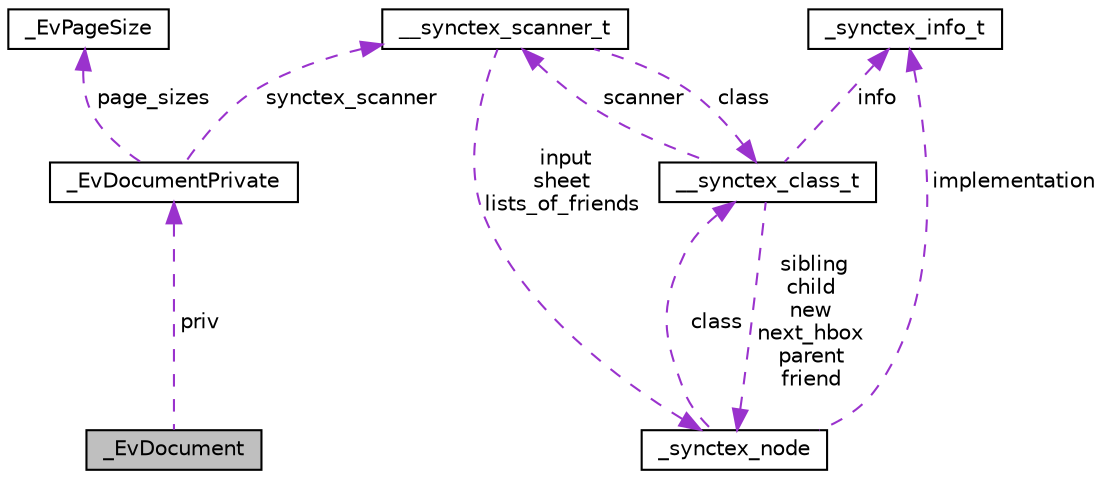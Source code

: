digraph "_EvDocument"
{
  edge [fontname="Helvetica",fontsize="10",labelfontname="Helvetica",labelfontsize="10"];
  node [fontname="Helvetica",fontsize="10",shape=record];
  Node1 [label="_EvDocument",height=0.2,width=0.4,color="black", fillcolor="grey75", style="filled" fontcolor="black"];
  Node2 -> Node1 [dir="back",color="darkorchid3",fontsize="10",style="dashed",label=" priv" ,fontname="Helvetica"];
  Node2 [label="_EvDocumentPrivate",height=0.2,width=0.4,color="black", fillcolor="white", style="filled",URL="$d6/da7/struct__EvDocumentPrivate.html"];
  Node3 -> Node2 [dir="back",color="darkorchid3",fontsize="10",style="dashed",label=" page_sizes" ,fontname="Helvetica"];
  Node3 [label="_EvPageSize",height=0.2,width=0.4,color="black", fillcolor="white", style="filled",URL="$d8/dec/struct__EvPageSize.html"];
  Node4 -> Node2 [dir="back",color="darkorchid3",fontsize="10",style="dashed",label=" synctex_scanner" ,fontname="Helvetica"];
  Node4 [label="__synctex_scanner_t",height=0.2,width=0.4,color="black", fillcolor="white", style="filled",URL="$d6/ddd/struct____synctex__scanner__t.html"];
  Node5 -> Node4 [dir="back",color="darkorchid3",fontsize="10",style="dashed",label=" input\nsheet\nlists_of_friends" ,fontname="Helvetica"];
  Node5 [label="_synctex_node",height=0.2,width=0.4,color="black", fillcolor="white", style="filled",URL="$dd/d4f/struct__synctex__node.html"];
  Node6 -> Node5 [dir="back",color="darkorchid3",fontsize="10",style="dashed",label=" implementation" ,fontname="Helvetica"];
  Node6 [label="_synctex_info_t",height=0.2,width=0.4,color="black", fillcolor="white", style="filled",URL="$d2/da8/union__synctex__info__t.html"];
  Node7 -> Node5 [dir="back",color="darkorchid3",fontsize="10",style="dashed",label=" class" ,fontname="Helvetica"];
  Node7 [label="__synctex_class_t",height=0.2,width=0.4,color="black", fillcolor="white", style="filled",URL="$d2/dd6/struct____synctex__class__t.html"];
  Node5 -> Node7 [dir="back",color="darkorchid3",fontsize="10",style="dashed",label=" sibling\nchild\nnew\nnext_hbox\nparent\nfriend" ,fontname="Helvetica"];
  Node6 -> Node7 [dir="back",color="darkorchid3",fontsize="10",style="dashed",label=" info" ,fontname="Helvetica"];
  Node4 -> Node7 [dir="back",color="darkorchid3",fontsize="10",style="dashed",label=" scanner" ,fontname="Helvetica"];
  Node7 -> Node4 [dir="back",color="darkorchid3",fontsize="10",style="dashed",label=" class" ,fontname="Helvetica"];
}
